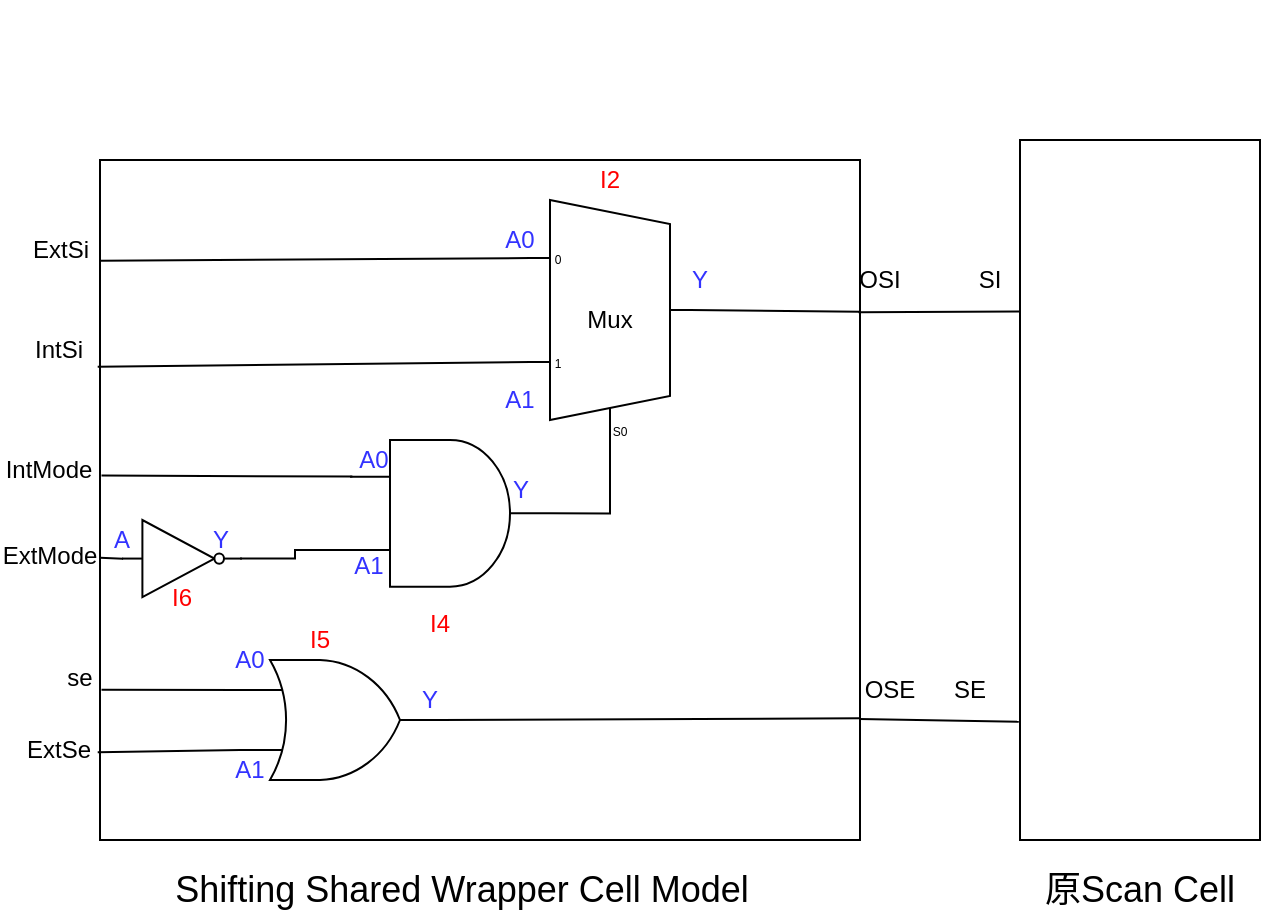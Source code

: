 <mxfile version="26.2.13">
  <diagram name="第 1 页" id="OCp1mkhaL8BktXrwJ6vE">
    <mxGraphModel dx="1182" dy="635" grid="1" gridSize="10" guides="1" tooltips="1" connect="1" arrows="1" fold="1" page="1" pageScale="1" pageWidth="850" pageHeight="1100" math="0" shadow="0">
      <root>
        <mxCell id="0" />
        <mxCell id="1" parent="0" />
        <mxCell id="ZF7ugMqVSIhXpT3id4Wy-128" value="" style="rounded=0;whiteSpace=wrap;html=1;" vertex="1" parent="1">
          <mxGeometry x="140" y="410" width="380" height="340" as="geometry" />
        </mxCell>
        <mxCell id="ZF7ugMqVSIhXpT3id4Wy-59" value="&lt;font style=&quot;font-size: 18px;&quot;&gt;Shifting Shared Wrapper Cell Model&lt;/font&gt;" style="text;html=1;align=center;verticalAlign=middle;whiteSpace=wrap;rounded=0;" vertex="1" parent="1">
          <mxGeometry x="131" y="760" width="380" height="30" as="geometry" />
        </mxCell>
        <mxCell id="ZF7ugMqVSIhXpT3id4Wy-82" value="" style="group" vertex="1" connectable="0" parent="1">
          <mxGeometry x="360" y="330" width="240" height="230" as="geometry" />
        </mxCell>
        <mxCell id="ZF7ugMqVSIhXpT3id4Wy-101" value="" style="group" vertex="1" connectable="0" parent="ZF7ugMqVSIhXpT3id4Wy-82">
          <mxGeometry x="-25" y="80" width="120" height="140" as="geometry" />
        </mxCell>
        <mxCell id="ZF7ugMqVSIhXpT3id4Wy-76" value="Mux" style="shadow=0;dashed=0;align=center;html=1;strokeWidth=1;shape=mxgraph.electrical.abstract.mux2;whiteSpace=wrap;direction=east;flipH=0;flipV=0;" vertex="1" parent="ZF7ugMqVSIhXpT3id4Wy-101">
          <mxGeometry x="20" y="20" width="80" height="120" as="geometry" />
        </mxCell>
        <mxCell id="ZF7ugMqVSIhXpT3id4Wy-78" value="&lt;font style=&quot;color: rgb(51, 51, 255);&quot;&gt;Y&lt;/font&gt;" style="text;html=1;align=center;verticalAlign=middle;whiteSpace=wrap;rounded=0;" vertex="1" parent="ZF7ugMqVSIhXpT3id4Wy-101">
          <mxGeometry x="90" y="50" width="30" height="20" as="geometry" />
        </mxCell>
        <mxCell id="ZF7ugMqVSIhXpT3id4Wy-79" value="&lt;font style=&quot;color: rgb(51, 51, 255);&quot;&gt;A1&lt;/font&gt;" style="text;html=1;align=center;verticalAlign=middle;whiteSpace=wrap;rounded=0;" vertex="1" parent="ZF7ugMqVSIhXpT3id4Wy-101">
          <mxGeometry y="110" width="30" height="20" as="geometry" />
        </mxCell>
        <mxCell id="ZF7ugMqVSIhXpT3id4Wy-80" value="&lt;font style=&quot;color: rgb(51, 51, 255);&quot;&gt;A0&lt;/font&gt;" style="text;html=1;align=center;verticalAlign=middle;whiteSpace=wrap;rounded=0;" vertex="1" parent="ZF7ugMqVSIhXpT3id4Wy-101">
          <mxGeometry y="30" width="30" height="20" as="geometry" />
        </mxCell>
        <mxCell id="ZF7ugMqVSIhXpT3id4Wy-81" value="&lt;font style=&quot;color: rgb(255, 0, 0);&quot;&gt;I2&lt;/font&gt;" style="text;html=1;align=center;verticalAlign=middle;whiteSpace=wrap;rounded=0;" vertex="1" parent="ZF7ugMqVSIhXpT3id4Wy-101">
          <mxGeometry x="45" width="30" height="20" as="geometry" />
        </mxCell>
        <mxCell id="ZF7ugMqVSIhXpT3id4Wy-119" value="OSI" style="text;html=1;align=center;verticalAlign=middle;whiteSpace=wrap;rounded=0;" vertex="1" parent="ZF7ugMqVSIhXpT3id4Wy-82">
          <mxGeometry x="160" y="125" width="20" height="30" as="geometry" />
        </mxCell>
        <mxCell id="ZF7ugMqVSIhXpT3id4Wy-120" value="SI" style="text;html=1;align=center;verticalAlign=middle;whiteSpace=wrap;rounded=0;" vertex="1" parent="ZF7ugMqVSIhXpT3id4Wy-82">
          <mxGeometry x="210" y="127.5" width="30" height="25" as="geometry" />
        </mxCell>
        <mxCell id="ZF7ugMqVSIhXpT3id4Wy-97" value="" style="group" vertex="1" connectable="0" parent="1">
          <mxGeometry x="131" y="590" width="89" height="45" as="geometry" />
        </mxCell>
        <mxCell id="ZF7ugMqVSIhXpT3id4Wy-96" value="&lt;font style=&quot;color: rgb(51, 51, 255);&quot;&gt;A&lt;/font&gt;" style="text;html=1;align=center;verticalAlign=middle;whiteSpace=wrap;rounded=0;" vertex="1" parent="ZF7ugMqVSIhXpT3id4Wy-97">
          <mxGeometry x="10" width="20" height="20" as="geometry" />
        </mxCell>
        <mxCell id="ZF7ugMqVSIhXpT3id4Wy-91" value="" style="verticalLabelPosition=bottom;shadow=0;dashed=0;align=center;html=1;verticalAlign=top;shape=mxgraph.electrical.logic_gates.inverter_2" vertex="1" parent="ZF7ugMqVSIhXpT3id4Wy-97">
          <mxGeometry x="20" width="60" height="38.571" as="geometry" />
        </mxCell>
        <mxCell id="ZF7ugMqVSIhXpT3id4Wy-92" value="&lt;font style=&quot;color: rgb(255, 0, 0);&quot;&gt;I6&lt;/font&gt;" style="text;html=1;align=center;verticalAlign=middle;whiteSpace=wrap;rounded=0;" vertex="1" parent="ZF7ugMqVSIhXpT3id4Wy-97">
          <mxGeometry x="41" y="32.143" width="18" height="12.857" as="geometry" />
        </mxCell>
        <mxCell id="ZF7ugMqVSIhXpT3id4Wy-94" value="&lt;font style=&quot;color: rgb(51, 51, 255);&quot;&gt;Y&lt;/font&gt;" style="text;html=1;align=center;verticalAlign=middle;whiteSpace=wrap;rounded=0;" vertex="1" parent="ZF7ugMqVSIhXpT3id4Wy-97">
          <mxGeometry x="59" width="21" height="20" as="geometry" />
        </mxCell>
        <mxCell id="ZF7ugMqVSIhXpT3id4Wy-99" value="IntMode" style="text;html=1;align=center;verticalAlign=middle;whiteSpace=wrap;rounded=0;" vertex="1" parent="1">
          <mxGeometry x="90" y="550" width="49" height="30" as="geometry" />
        </mxCell>
        <mxCell id="ZF7ugMqVSIhXpT3id4Wy-100" value="ExtMode" style="text;html=1;align=center;verticalAlign=middle;whiteSpace=wrap;rounded=0;" vertex="1" parent="1">
          <mxGeometry x="90" y="592.5" width="50" height="30" as="geometry" />
        </mxCell>
        <mxCell id="ZF7ugMqVSIhXpT3id4Wy-103" value="IntSi" style="text;html=1;align=center;verticalAlign=middle;whiteSpace=wrap;rounded=0;" vertex="1" parent="1">
          <mxGeometry x="100" y="490" width="39" height="30" as="geometry" />
        </mxCell>
        <mxCell id="ZF7ugMqVSIhXpT3id4Wy-104" value="ExtSi" style="text;html=1;align=center;verticalAlign=middle;whiteSpace=wrap;rounded=0;" vertex="1" parent="1">
          <mxGeometry x="101" y="440" width="39" height="30" as="geometry" />
        </mxCell>
        <mxCell id="ZF7ugMqVSIhXpT3id4Wy-112" value="" style="group" vertex="1" connectable="0" parent="1">
          <mxGeometry x="200" y="640" width="120" height="85" as="geometry" />
        </mxCell>
        <mxCell id="ZF7ugMqVSIhXpT3id4Wy-109" value="&lt;font style=&quot;color: rgb(51, 51, 255);&quot;&gt;A0&lt;/font&gt;" style="text;html=1;align=center;verticalAlign=middle;whiteSpace=wrap;rounded=0;container=0;" vertex="1" parent="ZF7ugMqVSIhXpT3id4Wy-112">
          <mxGeometry y="10" width="30" height="20" as="geometry" />
        </mxCell>
        <mxCell id="ZF7ugMqVSIhXpT3id4Wy-106" value="" style="verticalLabelPosition=bottom;shadow=0;dashed=0;align=center;html=1;verticalAlign=top;shape=mxgraph.electrical.logic_gates.logic_gate;operation=or;container=0;" vertex="1" parent="ZF7ugMqVSIhXpT3id4Wy-112">
          <mxGeometry x="10" y="20" width="100" height="60" as="geometry" />
        </mxCell>
        <mxCell id="ZF7ugMqVSIhXpT3id4Wy-107" value="&lt;font style=&quot;color: rgb(255, 0, 0);&quot;&gt;I5&lt;/font&gt;" style="text;html=1;align=center;verticalAlign=middle;whiteSpace=wrap;rounded=0;container=0;" vertex="1" parent="ZF7ugMqVSIhXpT3id4Wy-112">
          <mxGeometry x="35" width="30" height="20" as="geometry" />
        </mxCell>
        <mxCell id="ZF7ugMqVSIhXpT3id4Wy-108" value="&lt;font style=&quot;color: rgb(51, 51, 255);&quot;&gt;A1&lt;/font&gt;" style="text;html=1;align=center;verticalAlign=middle;whiteSpace=wrap;rounded=0;container=0;" vertex="1" parent="ZF7ugMqVSIhXpT3id4Wy-112">
          <mxGeometry y="65" width="30" height="20" as="geometry" />
        </mxCell>
        <mxCell id="ZF7ugMqVSIhXpT3id4Wy-110" value="&lt;font style=&quot;color: rgb(51, 51, 255);&quot;&gt;Y&lt;/font&gt;" style="text;html=1;align=center;verticalAlign=middle;whiteSpace=wrap;rounded=0;container=0;" vertex="1" parent="ZF7ugMqVSIhXpT3id4Wy-112">
          <mxGeometry x="90" y="30" width="30" height="20" as="geometry" />
        </mxCell>
        <mxCell id="ZF7ugMqVSIhXpT3id4Wy-113" value="ExtSe" style="text;html=1;align=center;verticalAlign=middle;whiteSpace=wrap;rounded=0;" vertex="1" parent="1">
          <mxGeometry x="100" y="690" width="39" height="30" as="geometry" />
        </mxCell>
        <mxCell id="ZF7ugMqVSIhXpT3id4Wy-114" value="se" style="text;html=1;align=center;verticalAlign=middle;whiteSpace=wrap;rounded=0;" vertex="1" parent="1">
          <mxGeometry x="120" y="653.89" width="20" height="30" as="geometry" />
        </mxCell>
        <mxCell id="ZF7ugMqVSIhXpT3id4Wy-116" value="" style="rounded=0;whiteSpace=wrap;html=1;" vertex="1" parent="1">
          <mxGeometry x="600" y="400" width="120" height="350" as="geometry" />
        </mxCell>
        <mxCell id="ZF7ugMqVSIhXpT3id4Wy-117" value="&lt;font style=&quot;font-size: 18px;&quot;&gt;原Scan Cell&lt;/font&gt;" style="text;html=1;align=center;verticalAlign=middle;whiteSpace=wrap;rounded=0;" vertex="1" parent="1">
          <mxGeometry x="610" y="760" width="100" height="30" as="geometry" />
        </mxCell>
        <mxCell id="ZF7ugMqVSIhXpT3id4Wy-118" value="OSE" style="text;html=1;align=center;verticalAlign=middle;whiteSpace=wrap;rounded=0;" vertex="1" parent="1">
          <mxGeometry x="520" y="660" width="30" height="30" as="geometry" />
        </mxCell>
        <mxCell id="ZF7ugMqVSIhXpT3id4Wy-121" value="SE" style="text;html=1;align=center;verticalAlign=middle;whiteSpace=wrap;rounded=0;" vertex="1" parent="1">
          <mxGeometry x="560" y="663.05" width="30" height="23.89" as="geometry" />
        </mxCell>
        <mxCell id="ZF7ugMqVSIhXpT3id4Wy-125" value="" style="group" vertex="1" connectable="0" parent="1">
          <mxGeometry x="265" y="550" width="100" height="103.889" as="geometry" />
        </mxCell>
        <mxCell id="ZF7ugMqVSIhXpT3id4Wy-89" value="&lt;font style=&quot;color: rgb(51, 51, 255);&quot;&gt;Y&lt;/font&gt;" style="text;html=1;align=center;verticalAlign=middle;whiteSpace=wrap;rounded=0;" vertex="1" parent="ZF7ugMqVSIhXpT3id4Wy-125">
          <mxGeometry x="80" y="17.5" width="11" height="15" as="geometry" />
        </mxCell>
        <mxCell id="ZF7ugMqVSIhXpT3id4Wy-124" value="" style="group" vertex="1" connectable="0" parent="ZF7ugMqVSIhXpT3id4Wy-125">
          <mxGeometry width="100" height="103.889" as="geometry" />
        </mxCell>
        <mxCell id="ZF7ugMqVSIhXpT3id4Wy-87" value="&lt;font style=&quot;color: rgb(51, 51, 255);&quot;&gt;A0&lt;/font&gt;" style="text;html=1;align=center;verticalAlign=middle;whiteSpace=wrap;rounded=0;" vertex="1" parent="ZF7ugMqVSIhXpT3id4Wy-124">
          <mxGeometry x="5" width="14" height="20" as="geometry" />
        </mxCell>
        <mxCell id="ZF7ugMqVSIhXpT3id4Wy-84" value="" style="verticalLabelPosition=bottom;shadow=0;dashed=0;align=center;html=1;verticalAlign=top;shape=mxgraph.electrical.logic_gates.logic_gate;operation=and;" vertex="1" parent="ZF7ugMqVSIhXpT3id4Wy-124">
          <mxGeometry width="100" height="73.333" as="geometry" />
        </mxCell>
        <mxCell id="ZF7ugMqVSIhXpT3id4Wy-85" value="&lt;font style=&quot;color: rgb(255, 0, 0);&quot;&gt;I4&lt;/font&gt;" style="text;html=1;align=center;verticalAlign=middle;whiteSpace=wrap;rounded=0;" vertex="1" parent="ZF7ugMqVSIhXpT3id4Wy-124">
          <mxGeometry x="30" y="79.444" width="30" height="24.444" as="geometry" />
        </mxCell>
        <mxCell id="ZF7ugMqVSIhXpT3id4Wy-88" value="&lt;font style=&quot;color: rgb(51, 51, 255);&quot;&gt;A1&lt;/font&gt;" style="text;html=1;align=center;verticalAlign=middle;whiteSpace=wrap;rounded=0;" vertex="1" parent="ZF7ugMqVSIhXpT3id4Wy-124">
          <mxGeometry y="53.33" width="19" height="20" as="geometry" />
        </mxCell>
        <mxCell id="ZF7ugMqVSIhXpT3id4Wy-127" value="" style="endArrow=none;html=1;rounded=0;exitX=0.026;exitY=0.085;exitDx=0;exitDy=0;exitPerimeter=0;entryX=0.983;entryY=0.498;entryDx=0;entryDy=0;entryPerimeter=0;edgeStyle=elbowEdgeStyle;" edge="1" parent="1" source="ZF7ugMqVSIhXpT3id4Wy-88" target="ZF7ugMqVSIhXpT3id4Wy-91">
          <mxGeometry width="50" height="50" relative="1" as="geometry">
            <mxPoint x="170" y="660" as="sourcePoint" />
            <mxPoint x="220" y="610" as="targetPoint" />
          </mxGeometry>
        </mxCell>
        <mxCell id="ZF7ugMqVSIhXpT3id4Wy-129" value="" style="endArrow=none;html=1;rounded=0;entryX=0.009;entryY=0.502;entryDx=0;entryDy=0;entryPerimeter=0;exitX=0;exitY=0.585;exitDx=0;exitDy=0;exitPerimeter=0;" edge="1" parent="1" source="ZF7ugMqVSIhXpT3id4Wy-128" target="ZF7ugMqVSIhXpT3id4Wy-91">
          <mxGeometry width="50" height="50" relative="1" as="geometry">
            <mxPoint x="80" y="650" as="sourcePoint" />
            <mxPoint x="130" y="600" as="targetPoint" />
          </mxGeometry>
        </mxCell>
        <mxCell id="ZF7ugMqVSIhXpT3id4Wy-130" value="" style="endArrow=none;html=1;rounded=0;entryX=0.012;entryY=0.249;entryDx=0;entryDy=0;entryPerimeter=0;exitX=0.002;exitY=0.464;exitDx=0;exitDy=0;exitPerimeter=0;" edge="1" parent="1" source="ZF7ugMqVSIhXpT3id4Wy-128" target="ZF7ugMqVSIhXpT3id4Wy-84">
          <mxGeometry width="50" height="50" relative="1" as="geometry">
            <mxPoint x="170" y="600" as="sourcePoint" />
            <mxPoint x="220" y="550" as="targetPoint" />
          </mxGeometry>
        </mxCell>
        <mxCell id="ZF7ugMqVSIhXpT3id4Wy-131" value="" style="endArrow=none;html=1;rounded=0;entryX=0;entryY=0.25;entryDx=0;entryDy=0;entryPerimeter=0;exitX=0.002;exitY=0.779;exitDx=0;exitDy=0;exitPerimeter=0;" edge="1" parent="1" source="ZF7ugMqVSIhXpT3id4Wy-128" target="ZF7ugMqVSIhXpT3id4Wy-106">
          <mxGeometry width="50" height="50" relative="1" as="geometry">
            <mxPoint x="150" y="700" as="sourcePoint" />
            <mxPoint x="200" y="650" as="targetPoint" />
          </mxGeometry>
        </mxCell>
        <mxCell id="ZF7ugMqVSIhXpT3id4Wy-132" value="" style="endArrow=none;html=1;rounded=0;entryX=0;entryY=0.75;entryDx=0;entryDy=0;entryPerimeter=0;exitX=-0.003;exitY=0.871;exitDx=0;exitDy=0;exitPerimeter=0;" edge="1" parent="1" source="ZF7ugMqVSIhXpT3id4Wy-128" target="ZF7ugMqVSIhXpT3id4Wy-106">
          <mxGeometry width="50" height="50" relative="1" as="geometry">
            <mxPoint x="250" y="730" as="sourcePoint" />
            <mxPoint x="300" y="680" as="targetPoint" />
          </mxGeometry>
        </mxCell>
        <mxCell id="ZF7ugMqVSIhXpT3id4Wy-133" value="" style="endArrow=none;html=1;rounded=0;entryX=0;entryY=0.65;entryDx=0;entryDy=3;entryPerimeter=0;exitX=-0.003;exitY=0.304;exitDx=0;exitDy=0;exitPerimeter=0;" edge="1" parent="1" source="ZF7ugMqVSIhXpT3id4Wy-128" target="ZF7ugMqVSIhXpT3id4Wy-76">
          <mxGeometry width="50" height="50" relative="1" as="geometry">
            <mxPoint x="250" y="610" as="sourcePoint" />
            <mxPoint x="300" y="560" as="targetPoint" />
          </mxGeometry>
        </mxCell>
        <mxCell id="ZF7ugMqVSIhXpT3id4Wy-134" value="" style="endArrow=none;html=1;rounded=0;entryX=0;entryY=0.217;entryDx=0;entryDy=3;entryPerimeter=0;exitX=0;exitY=0.148;exitDx=0;exitDy=0;exitPerimeter=0;" edge="1" parent="1" source="ZF7ugMqVSIhXpT3id4Wy-128" target="ZF7ugMqVSIhXpT3id4Wy-76">
          <mxGeometry width="50" height="50" relative="1" as="geometry">
            <mxPoint x="260" y="550" as="sourcePoint" />
            <mxPoint x="310" y="500" as="targetPoint" />
          </mxGeometry>
        </mxCell>
        <mxCell id="ZF7ugMqVSIhXpT3id4Wy-135" value="" style="endArrow=none;html=1;rounded=0;entryX=0.375;entryY=1;entryDx=10;entryDy=0;entryPerimeter=0;exitX=1;exitY=0.5;exitDx=0;exitDy=0;exitPerimeter=0;edgeStyle=orthogonalEdgeStyle;elbow=vertical;" edge="1" parent="1" source="ZF7ugMqVSIhXpT3id4Wy-84" target="ZF7ugMqVSIhXpT3id4Wy-76">
          <mxGeometry width="50" height="50" relative="1" as="geometry">
            <mxPoint x="240" y="610" as="sourcePoint" />
            <mxPoint x="290" y="560" as="targetPoint" />
          </mxGeometry>
        </mxCell>
        <mxCell id="ZF7ugMqVSIhXpT3id4Wy-136" value="" style="endArrow=none;html=1;rounded=0;entryX=1;entryY=0.5;entryDx=0;entryDy=-5;entryPerimeter=0;exitX=1;exitY=0.223;exitDx=0;exitDy=0;exitPerimeter=0;" edge="1" parent="1" source="ZF7ugMqVSIhXpT3id4Wy-128" target="ZF7ugMqVSIhXpT3id4Wy-76">
          <mxGeometry width="50" height="50" relative="1" as="geometry">
            <mxPoint x="380" y="550" as="sourcePoint" />
            <mxPoint x="430" y="500" as="targetPoint" />
          </mxGeometry>
        </mxCell>
        <mxCell id="ZF7ugMqVSIhXpT3id4Wy-137" value="" style="endArrow=none;html=1;rounded=0;exitX=1;exitY=0.5;exitDx=0;exitDy=0;exitPerimeter=0;entryX=1.001;entryY=0.821;entryDx=0;entryDy=0;entryPerimeter=0;" edge="1" parent="1" source="ZF7ugMqVSIhXpT3id4Wy-106" target="ZF7ugMqVSIhXpT3id4Wy-128">
          <mxGeometry width="50" height="50" relative="1" as="geometry">
            <mxPoint x="380" y="720" as="sourcePoint" />
            <mxPoint x="430" y="670" as="targetPoint" />
          </mxGeometry>
        </mxCell>
        <mxCell id="ZF7ugMqVSIhXpT3id4Wy-138" value="" style="endArrow=none;html=1;rounded=0;exitX=0.999;exitY=0.822;exitDx=0;exitDy=0;exitPerimeter=0;entryX=-0.005;entryY=0.831;entryDx=0;entryDy=0;entryPerimeter=0;" edge="1" parent="1" source="ZF7ugMqVSIhXpT3id4Wy-128" target="ZF7ugMqVSIhXpT3id4Wy-116">
          <mxGeometry width="50" height="50" relative="1" as="geometry">
            <mxPoint x="600" y="710" as="sourcePoint" />
            <mxPoint x="650" y="660" as="targetPoint" />
          </mxGeometry>
        </mxCell>
        <mxCell id="ZF7ugMqVSIhXpT3id4Wy-139" value="" style="endArrow=none;html=1;rounded=0;exitX=0.998;exitY=0.224;exitDx=0;exitDy=0;exitPerimeter=0;entryX=0.001;entryY=0.245;entryDx=0;entryDy=0;entryPerimeter=0;" edge="1" parent="1" source="ZF7ugMqVSIhXpT3id4Wy-128" target="ZF7ugMqVSIhXpT3id4Wy-116">
          <mxGeometry width="50" height="50" relative="1" as="geometry">
            <mxPoint x="590" y="560" as="sourcePoint" />
            <mxPoint x="640" y="510" as="targetPoint" />
          </mxGeometry>
        </mxCell>
      </root>
    </mxGraphModel>
  </diagram>
</mxfile>
